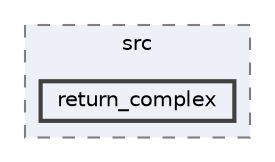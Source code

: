 digraph "env/lib/python3.12/site-packages/numpy/f2py/tests/src/return_complex"
{
 // LATEX_PDF_SIZE
  bgcolor="transparent";
  edge [fontname=Helvetica,fontsize=10,labelfontname=Helvetica,labelfontsize=10];
  node [fontname=Helvetica,fontsize=10,shape=box,height=0.2,width=0.4];
  compound=true
  subgraph clusterdir_7ce1ec0de770245b549e74d5a587d6dd {
    graph [ bgcolor="#edf0f7", pencolor="grey50", label="src", fontname=Helvetica,fontsize=10 style="filled,dashed", URL="dir_7ce1ec0de770245b549e74d5a587d6dd.html",tooltip=""]
  dir_9860327482e75d82e9fae02262f3b6b8 [label="return_complex", fillcolor="#edf0f7", color="grey25", style="filled,bold", URL="dir_9860327482e75d82e9fae02262f3b6b8.html",tooltip=""];
  }
}
